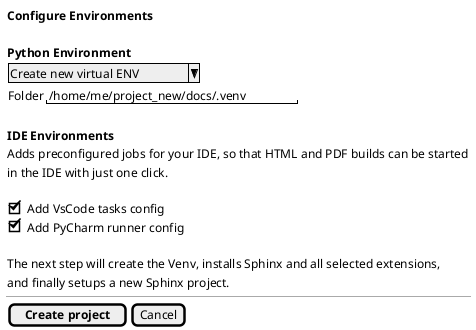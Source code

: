 @startuml
salt
{
    {
        <b>Configure Environments
        .
        <b>Python Environment
        { ^Create new virtual ENV^ }
        {Folder | "/home/me/project_new/docs/.venv"}
        .
        <b>IDE Environments
        Adds preconfigured jobs for your IDE, so that HTML and PDF builds can be started
        in the IDE with just one click.
        .
        [X] Add VsCode tasks config
        [X] Add PyCharm runner config
        .
        The next step will create the Venv, installs Sphinx and all selected extensions,
        and finally setups a new Sphinx project.
    }
    --
    {
        [<b>Create project] | [Cancel]
    }
}
@enduml
